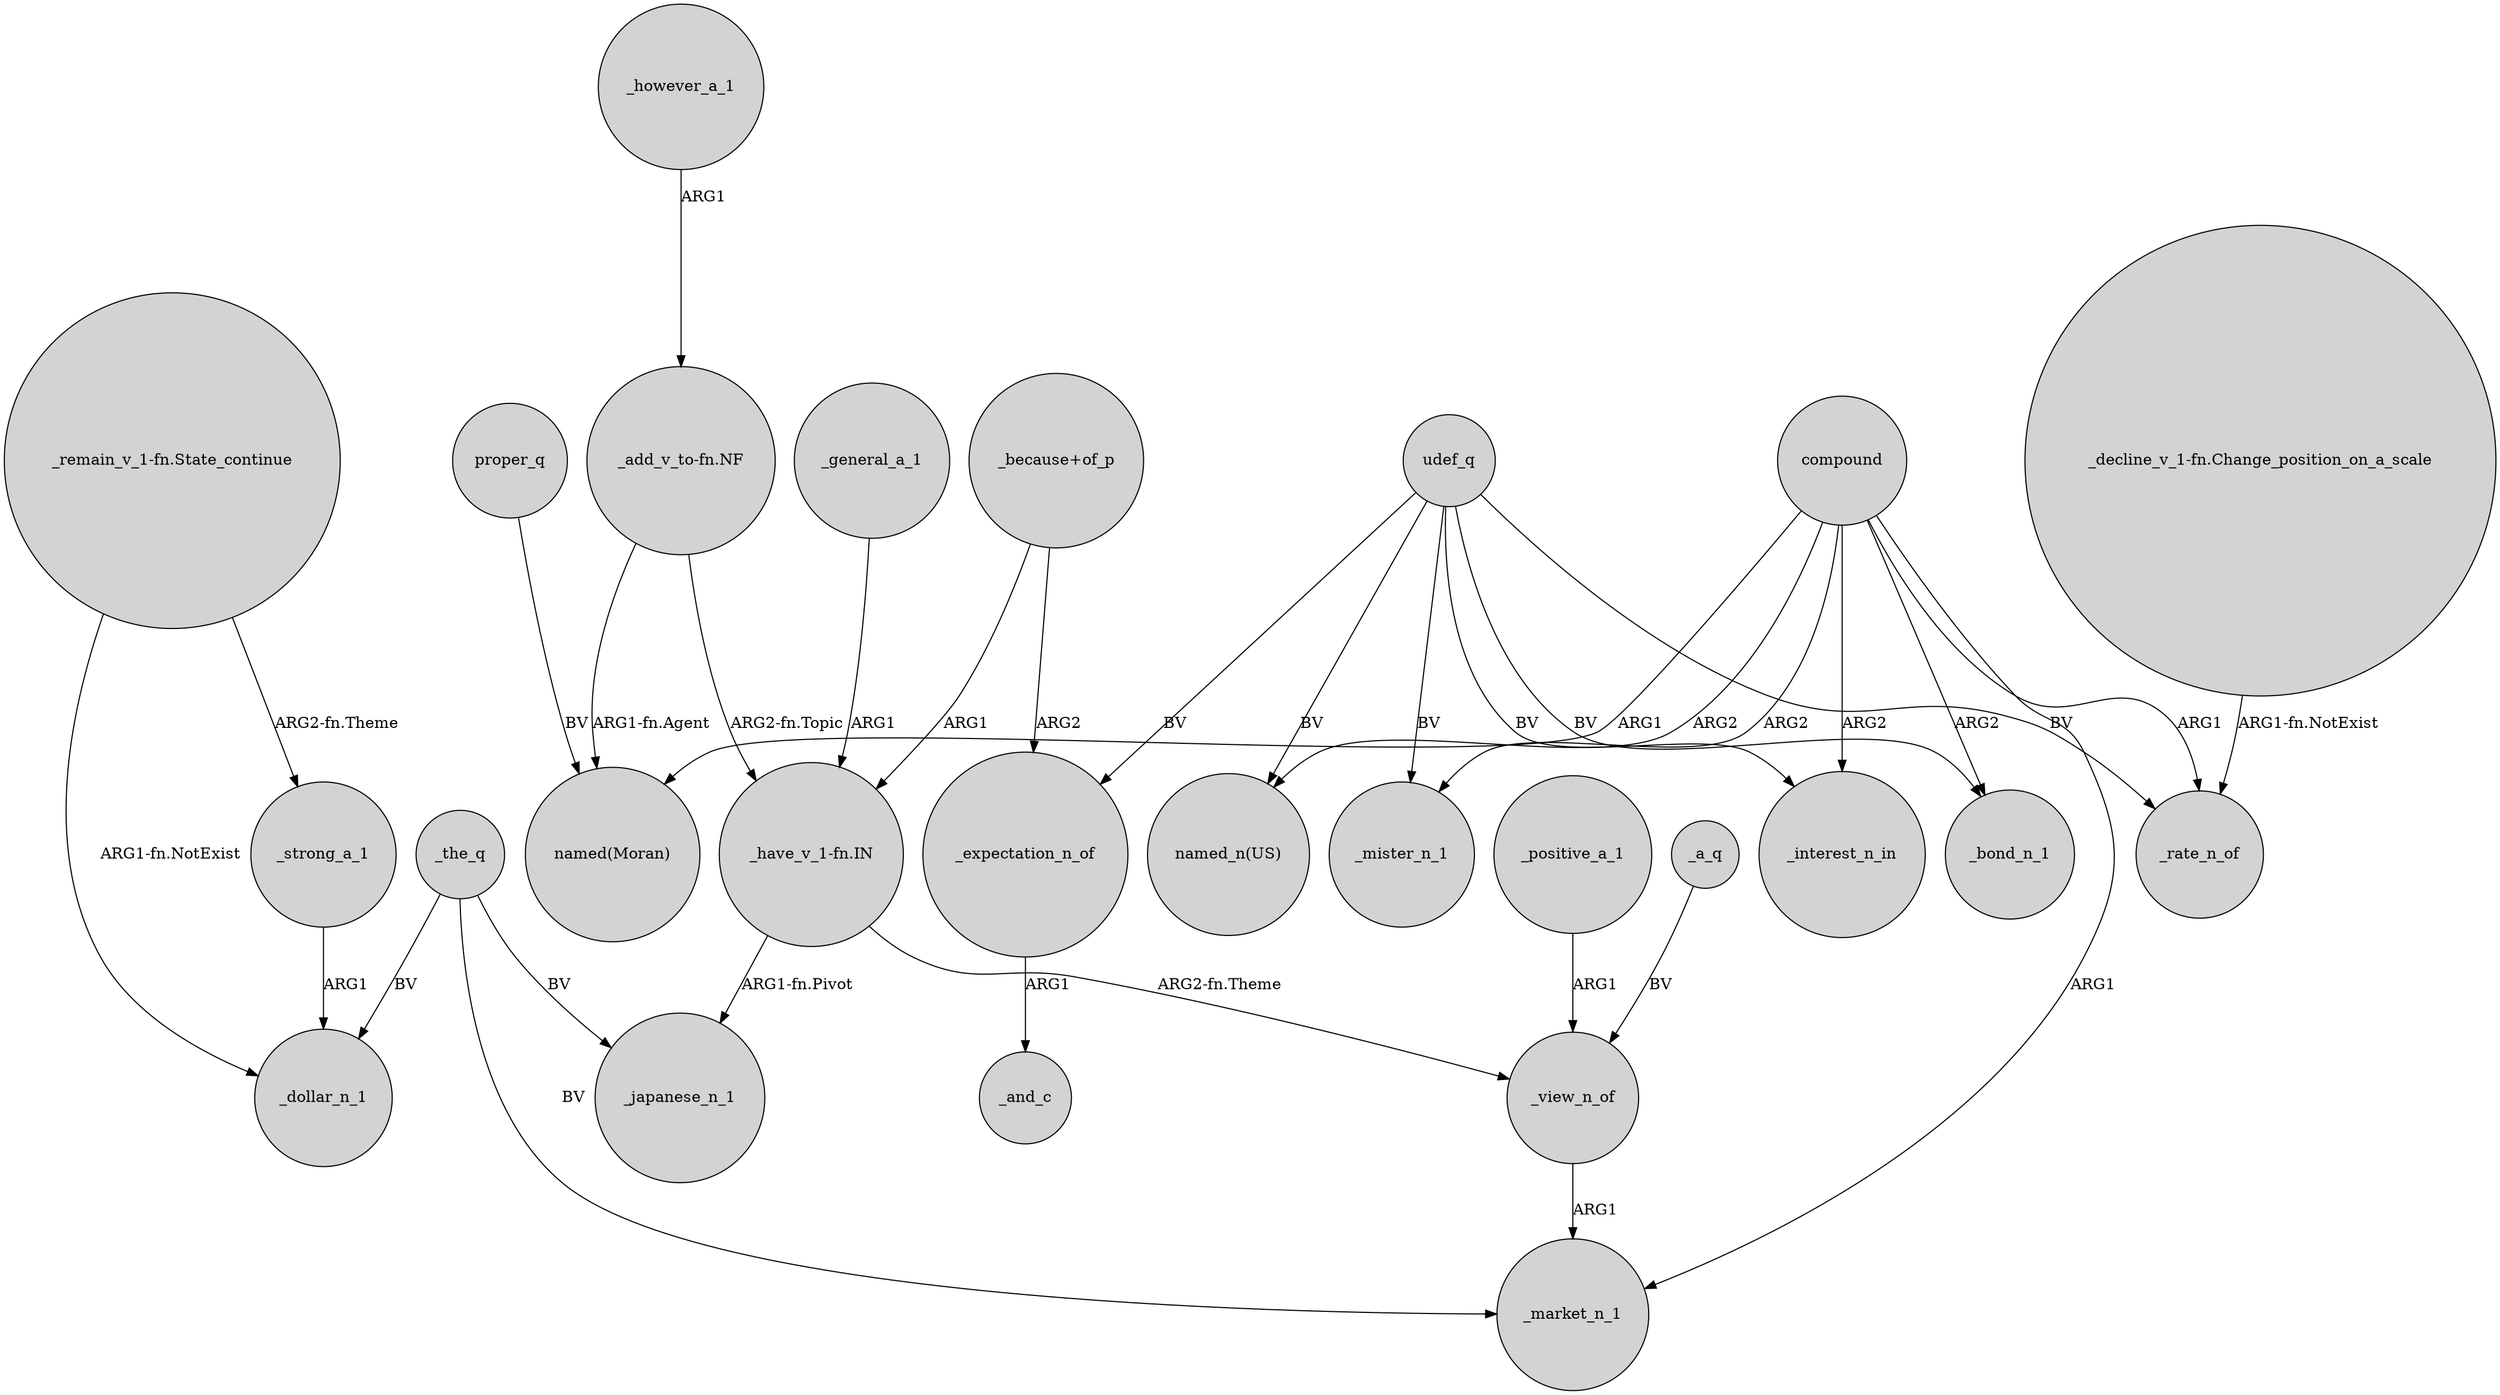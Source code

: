 digraph {
	node [shape=circle style=filled]
	"_because+of_p" -> _expectation_n_of [label=ARG2]
	udef_q -> "named_n(US)" [label=BV]
	"_add_v_to-fn.NF" -> "named(Moran)" [label="ARG1-fn.Agent"]
	_expectation_n_of -> _and_c [label=ARG1]
	compound -> _mister_n_1 [label=ARG2]
	compound -> _rate_n_of [label=ARG1]
	udef_q -> _mister_n_1 [label=BV]
	_the_q -> _dollar_n_1 [label=BV]
	udef_q -> _rate_n_of [label=BV]
	udef_q -> _interest_n_in [label=BV]
	"_remain_v_1-fn.State_continue" -> _dollar_n_1 [label="ARG1-fn.NotExist"]
	_strong_a_1 -> _dollar_n_1 [label=ARG1]
	compound -> "named_n(US)" [label=ARG2]
	compound -> _interest_n_in [label=ARG2]
	"_have_v_1-fn.IN" -> _japanese_n_1 [label="ARG1-fn.Pivot"]
	"_remain_v_1-fn.State_continue" -> _strong_a_1 [label="ARG2-fn.Theme"]
	_the_q -> _japanese_n_1 [label=BV]
	udef_q -> _bond_n_1 [label=BV]
	_positive_a_1 -> _view_n_of [label=ARG1]
	_view_n_of -> _market_n_1 [label=ARG1]
	_general_a_1 -> "_have_v_1-fn.IN" [label=ARG1]
	"_add_v_to-fn.NF" -> "_have_v_1-fn.IN" [label="ARG2-fn.Topic"]
	"_decline_v_1-fn.Change_position_on_a_scale" -> _rate_n_of [label="ARG1-fn.NotExist"]
	proper_q -> "named(Moran)" [label=BV]
	compound -> _bond_n_1 [label=ARG2]
	compound -> _market_n_1 [label=ARG1]
	_however_a_1 -> "_add_v_to-fn.NF" [label=ARG1]
	_the_q -> _market_n_1 [label=BV]
	"_because+of_p" -> "_have_v_1-fn.IN" [label=ARG1]
	udef_q -> _expectation_n_of [label=BV]
	compound -> "named(Moran)" [label=ARG1]
	"_have_v_1-fn.IN" -> _view_n_of [label="ARG2-fn.Theme"]
	_a_q -> _view_n_of [label=BV]
}
